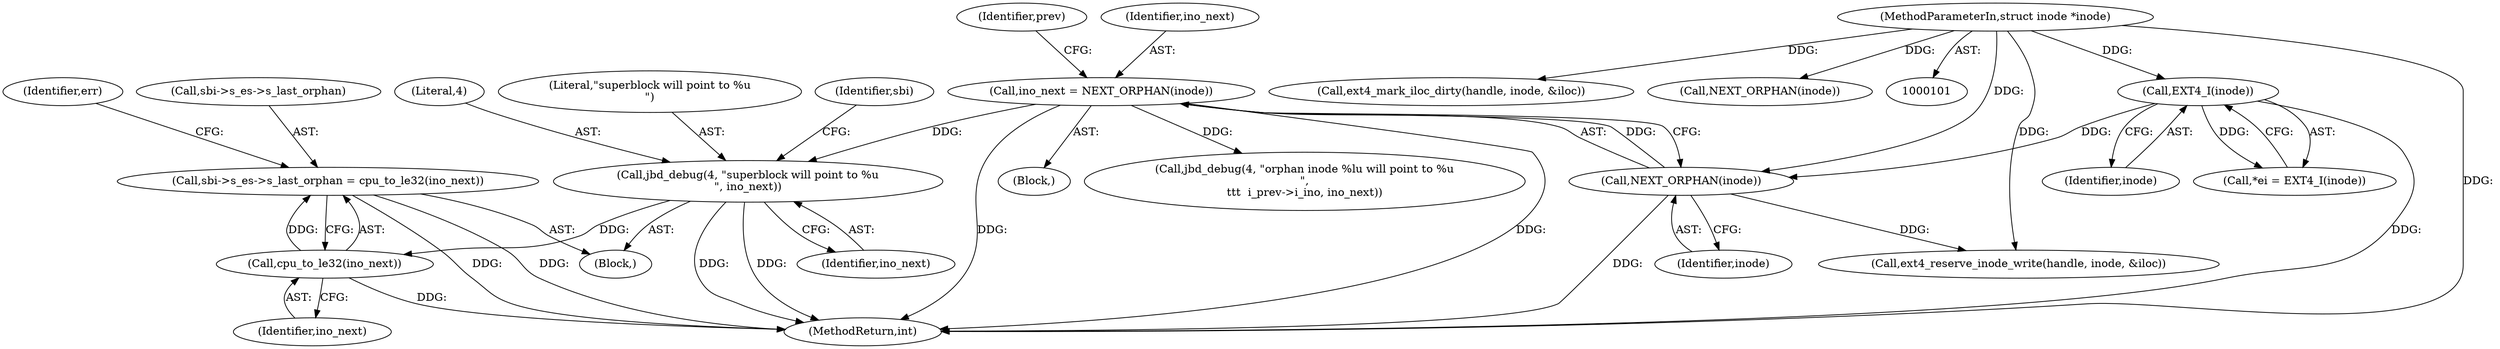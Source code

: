 digraph "0_linux_0e9a9a1ad619e7e987815d20262d36a2f95717ca@pointer" {
"1000212" [label="(Call,sbi->s_es->s_last_orphan = cpu_to_le32(ino_next))"];
"1000218" [label="(Call,cpu_to_le32(ino_next))"];
"1000193" [label="(Call,jbd_debug(4, \"superblock will point to %u\n\", ino_next))"];
"1000143" [label="(Call,ino_next = NEXT_ORPHAN(inode))"];
"1000145" [label="(Call,NEXT_ORPHAN(inode))"];
"1000109" [label="(Call,EXT4_I(inode))"];
"1000103" [label="(MethodParameterIn,struct inode *inode)"];
"1000196" [label="(Identifier,ino_next)"];
"1000221" [label="(Identifier,err)"];
"1000177" [label="(Call,ext4_reserve_inode_write(handle, inode, &iloc))"];
"1000143" [label="(Call,ino_next = NEXT_ORPHAN(inode))"];
"1000194" [label="(Literal,4)"];
"1000212" [label="(Call,sbi->s_es->s_last_orphan = cpu_to_le32(ino_next))"];
"1000104" [label="(Block,)"];
"1000213" [label="(Call,sbi->s_es->s_last_orphan)"];
"1000109" [label="(Call,EXT4_I(inode))"];
"1000110" [label="(Identifier,inode)"];
"1000219" [label="(Identifier,ino_next)"];
"1000148" [label="(Identifier,prev)"];
"1000296" [label="(MethodReturn,int)"];
"1000146" [label="(Identifier,inode)"];
"1000107" [label="(Call,*ei = EXT4_I(inode))"];
"1000103" [label="(MethodParameterIn,struct inode *inode)"];
"1000195" [label="(Literal,\"superblock will point to %u\n\")"];
"1000268" [label="(Call,ext4_mark_iloc_dirty(handle, inode, &iloc))"];
"1000263" [label="(Call,NEXT_ORPHAN(inode))"];
"1000192" [label="(Block,)"];
"1000231" [label="(Call,jbd_debug(4, \"orphan inode %lu will point to %u\n\",\n\t\t\t  i_prev->i_ino, ino_next))"];
"1000218" [label="(Call,cpu_to_le32(ino_next))"];
"1000145" [label="(Call,NEXT_ORPHAN(inode))"];
"1000199" [label="(Identifier,sbi)"];
"1000193" [label="(Call,jbd_debug(4, \"superblock will point to %u\n\", ino_next))"];
"1000144" [label="(Identifier,ino_next)"];
"1000212" -> "1000192"  [label="AST: "];
"1000212" -> "1000218"  [label="CFG: "];
"1000213" -> "1000212"  [label="AST: "];
"1000218" -> "1000212"  [label="AST: "];
"1000221" -> "1000212"  [label="CFG: "];
"1000212" -> "1000296"  [label="DDG: "];
"1000212" -> "1000296"  [label="DDG: "];
"1000218" -> "1000212"  [label="DDG: "];
"1000218" -> "1000219"  [label="CFG: "];
"1000219" -> "1000218"  [label="AST: "];
"1000218" -> "1000296"  [label="DDG: "];
"1000193" -> "1000218"  [label="DDG: "];
"1000193" -> "1000192"  [label="AST: "];
"1000193" -> "1000196"  [label="CFG: "];
"1000194" -> "1000193"  [label="AST: "];
"1000195" -> "1000193"  [label="AST: "];
"1000196" -> "1000193"  [label="AST: "];
"1000199" -> "1000193"  [label="CFG: "];
"1000193" -> "1000296"  [label="DDG: "];
"1000193" -> "1000296"  [label="DDG: "];
"1000143" -> "1000193"  [label="DDG: "];
"1000143" -> "1000104"  [label="AST: "];
"1000143" -> "1000145"  [label="CFG: "];
"1000144" -> "1000143"  [label="AST: "];
"1000145" -> "1000143"  [label="AST: "];
"1000148" -> "1000143"  [label="CFG: "];
"1000143" -> "1000296"  [label="DDG: "];
"1000143" -> "1000296"  [label="DDG: "];
"1000145" -> "1000143"  [label="DDG: "];
"1000143" -> "1000231"  [label="DDG: "];
"1000145" -> "1000146"  [label="CFG: "];
"1000146" -> "1000145"  [label="AST: "];
"1000145" -> "1000296"  [label="DDG: "];
"1000109" -> "1000145"  [label="DDG: "];
"1000103" -> "1000145"  [label="DDG: "];
"1000145" -> "1000177"  [label="DDG: "];
"1000109" -> "1000107"  [label="AST: "];
"1000109" -> "1000110"  [label="CFG: "];
"1000110" -> "1000109"  [label="AST: "];
"1000107" -> "1000109"  [label="CFG: "];
"1000109" -> "1000296"  [label="DDG: "];
"1000109" -> "1000107"  [label="DDG: "];
"1000103" -> "1000109"  [label="DDG: "];
"1000103" -> "1000101"  [label="AST: "];
"1000103" -> "1000296"  [label="DDG: "];
"1000103" -> "1000177"  [label="DDG: "];
"1000103" -> "1000263"  [label="DDG: "];
"1000103" -> "1000268"  [label="DDG: "];
}
